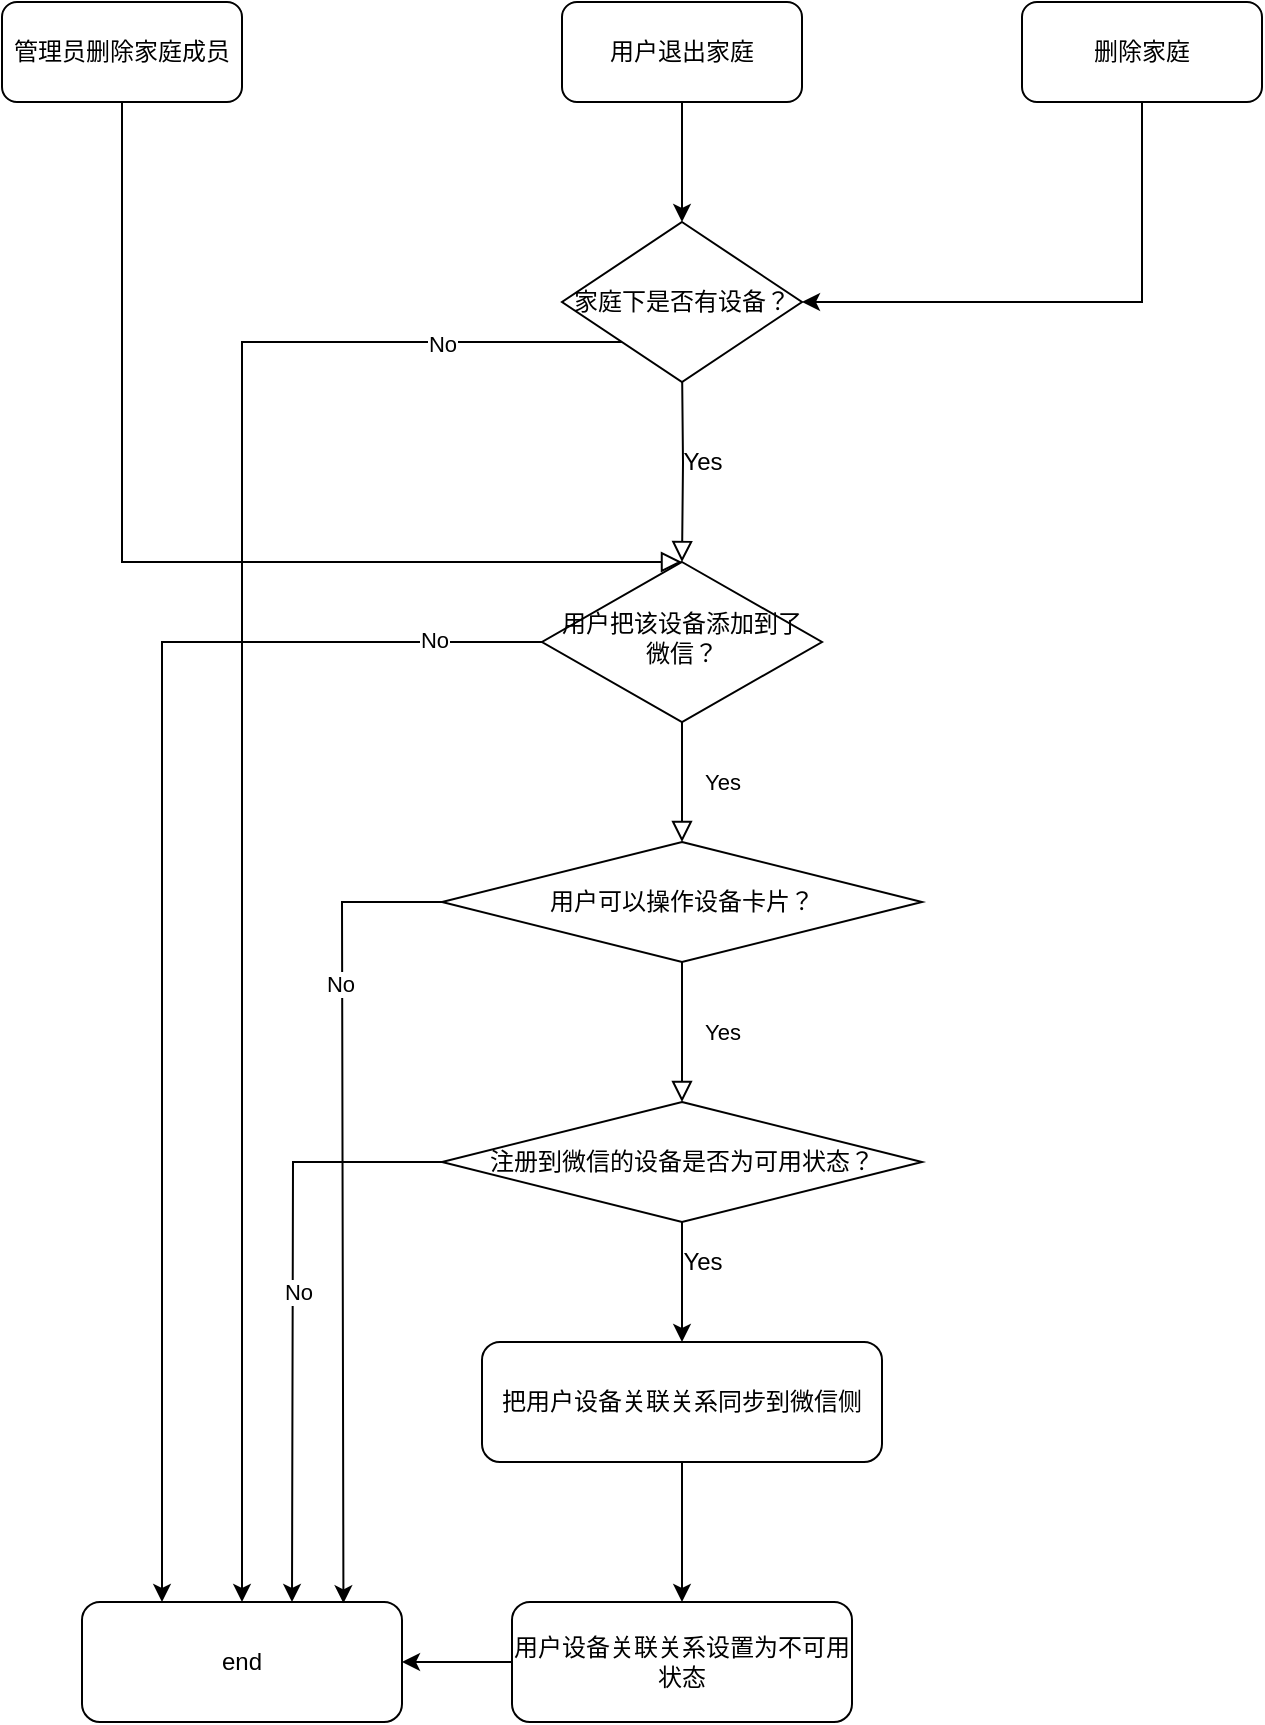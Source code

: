 <mxfile version="17.4.4" type="github" pages="5">
  <diagram id="C5RBs43oDa-KdzZeNtuy" name="删除退出家庭">
    <mxGraphModel dx="782" dy="513" grid="1" gridSize="10" guides="1" tooltips="1" connect="1" arrows="1" fold="1" page="1" pageScale="1" pageWidth="827" pageHeight="1169" math="0" shadow="0">
      <root>
        <mxCell id="WIyWlLk6GJQsqaUBKTNV-0" />
        <mxCell id="WIyWlLk6GJQsqaUBKTNV-1" parent="WIyWlLk6GJQsqaUBKTNV-0" />
        <mxCell id="WIyWlLk6GJQsqaUBKTNV-2" value="" style="rounded=0;html=1;jettySize=auto;orthogonalLoop=1;fontSize=11;endArrow=block;endFill=0;endSize=8;strokeWidth=1;shadow=0;labelBackgroundColor=none;edgeStyle=orthogonalEdgeStyle;" parent="WIyWlLk6GJQsqaUBKTNV-1" target="WIyWlLk6GJQsqaUBKTNV-6" edge="1">
          <mxGeometry relative="1" as="geometry">
            <mxPoint x="390" y="240" as="sourcePoint" />
          </mxGeometry>
        </mxCell>
        <mxCell id="WIyWlLk6GJQsqaUBKTNV-4" value="Yes" style="rounded=0;html=1;jettySize=auto;orthogonalLoop=1;fontSize=11;endArrow=block;endFill=0;endSize=8;strokeWidth=1;shadow=0;labelBackgroundColor=none;edgeStyle=orthogonalEdgeStyle;entryX=0.5;entryY=0;entryDx=0;entryDy=0;" parent="WIyWlLk6GJQsqaUBKTNV-1" source="WIyWlLk6GJQsqaUBKTNV-6" target="mwSsWJYTHsI-j-IHyEZh-3" edge="1">
          <mxGeometry y="20" relative="1" as="geometry">
            <mxPoint as="offset" />
            <mxPoint x="390" y="460" as="targetPoint" />
            <Array as="points" />
          </mxGeometry>
        </mxCell>
        <mxCell id="WIyWlLk6GJQsqaUBKTNV-6" value="用户把该设备添加到了微信？" style="rhombus;whiteSpace=wrap;html=1;shadow=0;fontFamily=Helvetica;fontSize=12;align=center;strokeWidth=1;spacing=6;spacingTop=-4;" parent="WIyWlLk6GJQsqaUBKTNV-1" vertex="1">
          <mxGeometry x="320" y="340" width="140" height="80" as="geometry" />
        </mxCell>
        <mxCell id="_pQ_e1QaEOG_pFHMruiR-2" value="" style="edgeStyle=orthogonalEdgeStyle;rounded=0;orthogonalLoop=1;jettySize=auto;html=1;" parent="WIyWlLk6GJQsqaUBKTNV-1" source="_pQ_e1QaEOG_pFHMruiR-0" edge="1">
          <mxGeometry relative="1" as="geometry">
            <mxPoint x="390" y="170" as="targetPoint" />
          </mxGeometry>
        </mxCell>
        <mxCell id="_pQ_e1QaEOG_pFHMruiR-0" value="用户退出家庭" style="rounded=1;whiteSpace=wrap;html=1;fontSize=12;glass=0;strokeWidth=1;shadow=0;" parent="WIyWlLk6GJQsqaUBKTNV-1" vertex="1">
          <mxGeometry x="330" y="60" width="120" height="50" as="geometry" />
        </mxCell>
        <mxCell id="_pQ_e1QaEOG_pFHMruiR-13" value="家庭下是否有设备？" style="rhombus;whiteSpace=wrap;html=1;" parent="WIyWlLk6GJQsqaUBKTNV-1" vertex="1">
          <mxGeometry x="330" y="170" width="120" height="80" as="geometry" />
        </mxCell>
        <mxCell id="_pQ_e1QaEOG_pFHMruiR-19" value="删除家庭" style="rounded=1;whiteSpace=wrap;html=1;fontSize=12;glass=0;strokeWidth=1;shadow=0;" parent="WIyWlLk6GJQsqaUBKTNV-1" vertex="1">
          <mxGeometry x="560" y="60" width="120" height="50" as="geometry" />
        </mxCell>
        <mxCell id="_pQ_e1QaEOG_pFHMruiR-27" value="" style="edgeStyle=orthogonalEdgeStyle;rounded=0;orthogonalLoop=1;jettySize=auto;html=1;exitX=0.5;exitY=1;exitDx=0;exitDy=0;entryX=0.5;entryY=0;entryDx=0;entryDy=0;" parent="WIyWlLk6GJQsqaUBKTNV-1" source="_pQ_e1QaEOG_pFHMruiR-41" target="_pQ_e1QaEOG_pFHMruiR-42" edge="1">
          <mxGeometry relative="1" as="geometry">
            <mxPoint x="395.0" y="770" as="sourcePoint" />
            <mxPoint x="390" y="848" as="targetPoint" />
            <Array as="points" />
          </mxGeometry>
        </mxCell>
        <mxCell id="_pQ_e1QaEOG_pFHMruiR-30" value="" style="edgeStyle=orthogonalEdgeStyle;rounded=0;orthogonalLoop=1;jettySize=auto;html=1;" parent="WIyWlLk6GJQsqaUBKTNV-1" source="_pQ_e1QaEOG_pFHMruiR-31" edge="1">
          <mxGeometry relative="1" as="geometry">
            <mxPoint x="195" y="860" as="targetPoint" />
          </mxGeometry>
        </mxCell>
        <mxCell id="mwSsWJYTHsI-j-IHyEZh-21" value="No" style="edgeLabel;html=1;align=center;verticalAlign=middle;resizable=0;points=[];" parent="_pQ_e1QaEOG_pFHMruiR-30" vertex="1" connectable="0">
          <mxGeometry x="-0.053" y="2" relative="1" as="geometry">
            <mxPoint as="offset" />
          </mxGeometry>
        </mxCell>
        <mxCell id="_pQ_e1QaEOG_pFHMruiR-31" value="注册到微信的设备是否&lt;span&gt;为可用状态？&lt;/span&gt;" style="rhombus;whiteSpace=wrap;html=1;" parent="WIyWlLk6GJQsqaUBKTNV-1" vertex="1">
          <mxGeometry x="270" y="610" width="240" height="60" as="geometry" />
        </mxCell>
        <mxCell id="_pQ_e1QaEOG_pFHMruiR-35" value="" style="endArrow=classic;html=1;rounded=0;entryX=1;entryY=0.5;entryDx=0;entryDy=0;exitX=0;exitY=0.5;exitDx=0;exitDy=0;" parent="WIyWlLk6GJQsqaUBKTNV-1" edge="1">
          <mxGeometry width="50" height="50" relative="1" as="geometry">
            <mxPoint x="315" y="890" as="sourcePoint" />
            <mxPoint x="250" y="890" as="targetPoint" />
          </mxGeometry>
        </mxCell>
        <mxCell id="_pQ_e1QaEOG_pFHMruiR-40" value="end" style="rounded=1;whiteSpace=wrap;html=1;" parent="WIyWlLk6GJQsqaUBKTNV-1" vertex="1">
          <mxGeometry x="90" y="860" width="160" height="60" as="geometry" />
        </mxCell>
        <mxCell id="_pQ_e1QaEOG_pFHMruiR-42" value="&lt;span&gt;用户设备关联关系设置为不可用状态&lt;/span&gt;" style="rounded=1;whiteSpace=wrap;html=1;" parent="WIyWlLk6GJQsqaUBKTNV-1" vertex="1">
          <mxGeometry x="305" y="860" width="170" height="60" as="geometry" />
        </mxCell>
        <mxCell id="mwSsWJYTHsI-j-IHyEZh-0" value="" style="rounded=0;html=1;jettySize=auto;orthogonalLoop=1;fontSize=11;endArrow=block;endFill=0;endSize=8;strokeWidth=1;shadow=0;labelBackgroundColor=none;edgeStyle=orthogonalEdgeStyle;entryX=0.5;entryY=0;entryDx=0;entryDy=0;exitX=0.5;exitY=1;exitDx=0;exitDy=0;" parent="WIyWlLk6GJQsqaUBKTNV-1" source="mwSsWJYTHsI-j-IHyEZh-1" target="WIyWlLk6GJQsqaUBKTNV-6" edge="1">
          <mxGeometry relative="1" as="geometry">
            <mxPoint x="265" y="270" as="targetPoint" />
            <Array as="points">
              <mxPoint x="110" y="340" />
            </Array>
          </mxGeometry>
        </mxCell>
        <mxCell id="mwSsWJYTHsI-j-IHyEZh-1" value="管理员删除家庭成员" style="rounded=1;whiteSpace=wrap;html=1;fontSize=12;glass=0;strokeWidth=1;shadow=0;" parent="WIyWlLk6GJQsqaUBKTNV-1" vertex="1">
          <mxGeometry x="50" y="60" width="120" height="50" as="geometry" />
        </mxCell>
        <mxCell id="_pQ_e1QaEOG_pFHMruiR-41" value="&lt;span&gt;把用户设备关联关系同步到微信侧&lt;/span&gt;" style="rounded=1;whiteSpace=wrap;html=1;" parent="WIyWlLk6GJQsqaUBKTNV-1" vertex="1">
          <mxGeometry x="290" y="730" width="200" height="60" as="geometry" />
        </mxCell>
        <mxCell id="mwSsWJYTHsI-j-IHyEZh-3" value="用户可以操作设备卡片？" style="rhombus;whiteSpace=wrap;html=1;" parent="WIyWlLk6GJQsqaUBKTNV-1" vertex="1">
          <mxGeometry x="270" y="480" width="240" height="60" as="geometry" />
        </mxCell>
        <mxCell id="mwSsWJYTHsI-j-IHyEZh-4" value="Yes" style="rounded=0;html=1;jettySize=auto;orthogonalLoop=1;fontSize=11;endArrow=block;endFill=0;endSize=8;strokeWidth=1;shadow=0;labelBackgroundColor=none;edgeStyle=orthogonalEdgeStyle;exitX=0.5;exitY=1;exitDx=0;exitDy=0;entryX=0.5;entryY=0;entryDx=0;entryDy=0;" parent="WIyWlLk6GJQsqaUBKTNV-1" source="mwSsWJYTHsI-j-IHyEZh-3" target="_pQ_e1QaEOG_pFHMruiR-31" edge="1">
          <mxGeometry y="20" relative="1" as="geometry">
            <mxPoint as="offset" />
            <mxPoint x="400" y="560" as="targetPoint" />
            <mxPoint x="400" y="430" as="sourcePoint" />
            <Array as="points">
              <mxPoint x="390" y="560" />
              <mxPoint x="390" y="560" />
            </Array>
          </mxGeometry>
        </mxCell>
        <mxCell id="mwSsWJYTHsI-j-IHyEZh-7" value="" style="endArrow=classic;html=1;rounded=0;exitX=0.5;exitY=1;exitDx=0;exitDy=0;entryX=0.5;entryY=0;entryDx=0;entryDy=0;" parent="WIyWlLk6GJQsqaUBKTNV-1" source="_pQ_e1QaEOG_pFHMruiR-31" target="_pQ_e1QaEOG_pFHMruiR-41" edge="1">
          <mxGeometry width="50" height="50" relative="1" as="geometry">
            <mxPoint x="420" y="690" as="sourcePoint" />
            <mxPoint x="470" y="640" as="targetPoint" />
          </mxGeometry>
        </mxCell>
        <mxCell id="mwSsWJYTHsI-j-IHyEZh-9" value="" style="endArrow=classic;html=1;rounded=0;exitX=0.5;exitY=1;exitDx=0;exitDy=0;entryX=1;entryY=0.5;entryDx=0;entryDy=0;" parent="WIyWlLk6GJQsqaUBKTNV-1" source="_pQ_e1QaEOG_pFHMruiR-19" target="_pQ_e1QaEOG_pFHMruiR-13" edge="1">
          <mxGeometry width="50" height="50" relative="1" as="geometry">
            <mxPoint x="420" y="290" as="sourcePoint" />
            <mxPoint x="470" y="240" as="targetPoint" />
            <Array as="points">
              <mxPoint x="620" y="210" />
            </Array>
          </mxGeometry>
        </mxCell>
        <mxCell id="mwSsWJYTHsI-j-IHyEZh-10" value="Yes" style="text;html=1;align=center;verticalAlign=middle;resizable=0;points=[];autosize=1;strokeColor=none;fillColor=none;" parent="WIyWlLk6GJQsqaUBKTNV-1" vertex="1">
          <mxGeometry x="385" y="280" width="30" height="20" as="geometry" />
        </mxCell>
        <mxCell id="mwSsWJYTHsI-j-IHyEZh-11" value="" style="endArrow=classic;html=1;rounded=0;entryX=0.5;entryY=0;entryDx=0;entryDy=0;exitX=0;exitY=1;exitDx=0;exitDy=0;" parent="WIyWlLk6GJQsqaUBKTNV-1" source="_pQ_e1QaEOG_pFHMruiR-13" target="_pQ_e1QaEOG_pFHMruiR-40" edge="1">
          <mxGeometry width="50" height="50" relative="1" as="geometry">
            <mxPoint x="420" y="390" as="sourcePoint" />
            <mxPoint x="470" y="340" as="targetPoint" />
            <Array as="points">
              <mxPoint x="320" y="230" />
              <mxPoint x="170" y="230" />
            </Array>
          </mxGeometry>
        </mxCell>
        <mxCell id="mwSsWJYTHsI-j-IHyEZh-17" value="No" style="edgeLabel;html=1;align=center;verticalAlign=middle;resizable=0;points=[];" parent="mwSsWJYTHsI-j-IHyEZh-11" vertex="1" connectable="0">
          <mxGeometry x="-0.78" y="1" relative="1" as="geometry">
            <mxPoint as="offset" />
          </mxGeometry>
        </mxCell>
        <mxCell id="mwSsWJYTHsI-j-IHyEZh-13" value="" style="endArrow=classic;html=1;rounded=0;exitX=0;exitY=0.5;exitDx=0;exitDy=0;entryX=0.817;entryY=0.011;entryDx=0;entryDy=0;entryPerimeter=0;" parent="WIyWlLk6GJQsqaUBKTNV-1" source="mwSsWJYTHsI-j-IHyEZh-3" target="_pQ_e1QaEOG_pFHMruiR-40" edge="1">
          <mxGeometry width="50" height="50" relative="1" as="geometry">
            <mxPoint x="420" y="740" as="sourcePoint" />
            <mxPoint x="470" y="690" as="targetPoint" />
            <Array as="points">
              <mxPoint x="220" y="510" />
            </Array>
          </mxGeometry>
        </mxCell>
        <mxCell id="mwSsWJYTHsI-j-IHyEZh-19" value="No" style="edgeLabel;html=1;align=center;verticalAlign=middle;resizable=0;points=[];" parent="mwSsWJYTHsI-j-IHyEZh-13" vertex="1" connectable="0">
          <mxGeometry x="-0.547" y="-1" relative="1" as="geometry">
            <mxPoint as="offset" />
          </mxGeometry>
        </mxCell>
        <mxCell id="mwSsWJYTHsI-j-IHyEZh-15" value="" style="endArrow=classic;html=1;rounded=0;exitX=0;exitY=0.5;exitDx=0;exitDy=0;entryX=0.25;entryY=0;entryDx=0;entryDy=0;" parent="WIyWlLk6GJQsqaUBKTNV-1" source="WIyWlLk6GJQsqaUBKTNV-6" target="_pQ_e1QaEOG_pFHMruiR-40" edge="1">
          <mxGeometry width="50" height="50" relative="1" as="geometry">
            <mxPoint x="420" y="640" as="sourcePoint" />
            <mxPoint x="470" y="590" as="targetPoint" />
            <Array as="points">
              <mxPoint x="130" y="380" />
            </Array>
          </mxGeometry>
        </mxCell>
        <mxCell id="mwSsWJYTHsI-j-IHyEZh-18" value="No" style="edgeLabel;html=1;align=center;verticalAlign=middle;resizable=0;points=[];" parent="mwSsWJYTHsI-j-IHyEZh-15" vertex="1" connectable="0">
          <mxGeometry x="-0.839" y="-1" relative="1" as="geometry">
            <mxPoint as="offset" />
          </mxGeometry>
        </mxCell>
        <mxCell id="mwSsWJYTHsI-j-IHyEZh-22" value="Yes" style="text;html=1;align=center;verticalAlign=middle;resizable=0;points=[];autosize=1;strokeColor=none;fillColor=none;" parent="WIyWlLk6GJQsqaUBKTNV-1" vertex="1">
          <mxGeometry x="385" y="680" width="30" height="20" as="geometry" />
        </mxCell>
      </root>
    </mxGraphModel>
  </diagram>
  <diagram id="TbTuktDpPzWPJ1on0Ahq" name="撤回注销或被驳回">
    <mxGraphModel dx="782" dy="513" grid="1" gridSize="10" guides="1" tooltips="1" connect="1" arrows="1" fold="1" page="1" pageScale="1" pageWidth="827" pageHeight="1169" math="0" shadow="0">
      <root>
        <mxCell id="xnfBkbnaAbSrt4galfbC-0" />
        <mxCell id="xnfBkbnaAbSrt4galfbC-1" parent="xnfBkbnaAbSrt4galfbC-0" />
        <mxCell id="ZQ5sLWQPbgrIGB6cAGuS-0" value="" style="rounded=0;html=1;jettySize=auto;orthogonalLoop=1;fontSize=11;endArrow=block;endFill=0;endSize=8;strokeWidth=1;shadow=0;labelBackgroundColor=none;edgeStyle=orthogonalEdgeStyle;exitX=0.5;exitY=1;exitDx=0;exitDy=0;" parent="xnfBkbnaAbSrt4galfbC-1" source="ZQ5sLWQPbgrIGB6cAGuS-4" target="ZQ5sLWQPbgrIGB6cAGuS-2" edge="1">
          <mxGeometry relative="1" as="geometry">
            <mxPoint x="430" y="960" as="sourcePoint" />
          </mxGeometry>
        </mxCell>
        <mxCell id="ZQ5sLWQPbgrIGB6cAGuS-1" value="Yes" style="rounded=0;html=1;jettySize=auto;orthogonalLoop=1;fontSize=11;endArrow=block;endFill=0;endSize=8;strokeWidth=1;shadow=0;labelBackgroundColor=none;edgeStyle=orthogonalEdgeStyle;entryX=0.5;entryY=0;entryDx=0;entryDy=0;" parent="xnfBkbnaAbSrt4galfbC-1" source="ZQ5sLWQPbgrIGB6cAGuS-2" target="ZQ5sLWQPbgrIGB6cAGuS-16" edge="1">
          <mxGeometry y="20" relative="1" as="geometry">
            <mxPoint as="offset" />
            <mxPoint x="430" y="1180" as="targetPoint" />
            <Array as="points" />
          </mxGeometry>
        </mxCell>
        <mxCell id="ZQ5sLWQPbgrIGB6cAGuS-2" value="用户把该设备添加到了微信？" style="rhombus;whiteSpace=wrap;html=1;shadow=0;fontFamily=Helvetica;fontSize=12;align=center;strokeWidth=1;spacing=6;spacingTop=-4;" parent="xnfBkbnaAbSrt4galfbC-1" vertex="1">
          <mxGeometry x="360" y="1060" width="140" height="80" as="geometry" />
        </mxCell>
        <mxCell id="ZQ5sLWQPbgrIGB6cAGuS-4" value="用户申请注销后主动撤回或者被驳回" style="rounded=1;whiteSpace=wrap;html=1;fontSize=12;glass=0;strokeWidth=1;shadow=0;" parent="xnfBkbnaAbSrt4galfbC-1" vertex="1">
          <mxGeometry x="360" y="920" width="140" height="60" as="geometry" />
        </mxCell>
        <mxCell id="ZQ5sLWQPbgrIGB6cAGuS-6" value="" style="edgeStyle=orthogonalEdgeStyle;rounded=0;orthogonalLoop=1;jettySize=auto;html=1;exitX=0.5;exitY=1;exitDx=0;exitDy=0;entryX=0.5;entryY=0;entryDx=0;entryDy=0;" parent="xnfBkbnaAbSrt4galfbC-1" source="ZQ5sLWQPbgrIGB6cAGuS-15" target="ZQ5sLWQPbgrIGB6cAGuS-12" edge="1">
          <mxGeometry relative="1" as="geometry">
            <mxPoint x="435.0" y="1490" as="sourcePoint" />
            <mxPoint x="430" y="1568" as="targetPoint" />
            <Array as="points" />
          </mxGeometry>
        </mxCell>
        <mxCell id="ZQ5sLWQPbgrIGB6cAGuS-9" value="注册到微信的设备是否&lt;span&gt;为可用状态？&lt;/span&gt;" style="rhombus;whiteSpace=wrap;html=1;" parent="xnfBkbnaAbSrt4galfbC-1" vertex="1">
          <mxGeometry x="310" y="1330" width="240" height="60" as="geometry" />
        </mxCell>
        <mxCell id="ZQ5sLWQPbgrIGB6cAGuS-10" value="" style="endArrow=classic;html=1;rounded=0;entryX=1;entryY=0.5;entryDx=0;entryDy=0;exitX=0;exitY=0.5;exitDx=0;exitDy=0;" parent="xnfBkbnaAbSrt4galfbC-1" edge="1">
          <mxGeometry width="50" height="50" relative="1" as="geometry">
            <mxPoint x="355" y="1610" as="sourcePoint" />
            <mxPoint x="290" y="1610" as="targetPoint" />
          </mxGeometry>
        </mxCell>
        <mxCell id="ZQ5sLWQPbgrIGB6cAGuS-11" value="end" style="rounded=1;whiteSpace=wrap;html=1;" parent="xnfBkbnaAbSrt4galfbC-1" vertex="1">
          <mxGeometry x="130" y="1580" width="160" height="60" as="geometry" />
        </mxCell>
        <mxCell id="ZQ5sLWQPbgrIGB6cAGuS-12" value="&lt;span&gt;用户设备关联关系设置为可用状态&lt;/span&gt;" style="rounded=1;whiteSpace=wrap;html=1;" parent="xnfBkbnaAbSrt4galfbC-1" vertex="1">
          <mxGeometry x="345" y="1580" width="170" height="60" as="geometry" />
        </mxCell>
        <mxCell id="ZQ5sLWQPbgrIGB6cAGuS-15" value="&lt;span&gt;把用户设备关联关系同步到微信侧&lt;/span&gt;" style="rounded=1;whiteSpace=wrap;html=1;" parent="xnfBkbnaAbSrt4galfbC-1" vertex="1">
          <mxGeometry x="330" y="1450" width="200" height="60" as="geometry" />
        </mxCell>
        <mxCell id="ZQ5sLWQPbgrIGB6cAGuS-16" value="用户可以操作设备卡片？" style="rhombus;whiteSpace=wrap;html=1;" parent="xnfBkbnaAbSrt4galfbC-1" vertex="1">
          <mxGeometry x="310" y="1200" width="240" height="60" as="geometry" />
        </mxCell>
        <mxCell id="ZQ5sLWQPbgrIGB6cAGuS-18" value="" style="endArrow=classic;html=1;rounded=0;exitX=0.5;exitY=1;exitDx=0;exitDy=0;entryX=0.5;entryY=0;entryDx=0;entryDy=0;" parent="xnfBkbnaAbSrt4galfbC-1" source="ZQ5sLWQPbgrIGB6cAGuS-9" target="ZQ5sLWQPbgrIGB6cAGuS-15" edge="1">
          <mxGeometry width="50" height="50" relative="1" as="geometry">
            <mxPoint x="460" y="1410" as="sourcePoint" />
            <mxPoint x="510" y="1360" as="targetPoint" />
          </mxGeometry>
        </mxCell>
        <mxCell id="ZQ5sLWQPbgrIGB6cAGuS-22" value="" style="endArrow=classic;html=1;rounded=0;exitX=0;exitY=0.5;exitDx=0;exitDy=0;entryX=0.817;entryY=0.011;entryDx=0;entryDy=0;entryPerimeter=0;" parent="xnfBkbnaAbSrt4galfbC-1" source="ZQ5sLWQPbgrIGB6cAGuS-16" target="ZQ5sLWQPbgrIGB6cAGuS-11" edge="1">
          <mxGeometry width="50" height="50" relative="1" as="geometry">
            <mxPoint x="460" y="1460" as="sourcePoint" />
            <mxPoint x="510" y="1410" as="targetPoint" />
            <Array as="points">
              <mxPoint x="260" y="1230" />
            </Array>
          </mxGeometry>
        </mxCell>
        <mxCell id="ZQ5sLWQPbgrIGB6cAGuS-23" value="Yes" style="edgeLabel;html=1;align=center;verticalAlign=middle;resizable=0;points=[];" parent="ZQ5sLWQPbgrIGB6cAGuS-22" vertex="1" connectable="0">
          <mxGeometry x="-0.547" y="-1" relative="1" as="geometry">
            <mxPoint as="offset" />
          </mxGeometry>
        </mxCell>
        <mxCell id="ZQ5sLWQPbgrIGB6cAGuS-24" value="" style="endArrow=classic;html=1;rounded=0;exitX=0;exitY=0.5;exitDx=0;exitDy=0;entryX=0.25;entryY=0;entryDx=0;entryDy=0;" parent="xnfBkbnaAbSrt4galfbC-1" source="ZQ5sLWQPbgrIGB6cAGuS-2" target="ZQ5sLWQPbgrIGB6cAGuS-11" edge="1">
          <mxGeometry width="50" height="50" relative="1" as="geometry">
            <mxPoint x="460" y="1360" as="sourcePoint" />
            <mxPoint x="510" y="1310" as="targetPoint" />
            <Array as="points">
              <mxPoint x="170" y="1100" />
            </Array>
          </mxGeometry>
        </mxCell>
        <mxCell id="ZQ5sLWQPbgrIGB6cAGuS-25" value="No" style="edgeLabel;html=1;align=center;verticalAlign=middle;resizable=0;points=[];" parent="ZQ5sLWQPbgrIGB6cAGuS-24" vertex="1" connectable="0">
          <mxGeometry x="-0.839" y="-1" relative="1" as="geometry">
            <mxPoint as="offset" />
          </mxGeometry>
        </mxCell>
        <mxCell id="ZQ5sLWQPbgrIGB6cAGuS-26" value="No" style="text;html=1;align=center;verticalAlign=middle;resizable=0;points=[];autosize=1;strokeColor=none;fillColor=none;" parent="xnfBkbnaAbSrt4galfbC-1" vertex="1">
          <mxGeometry x="425" y="1400" width="30" height="20" as="geometry" />
        </mxCell>
        <mxCell id="ZQ5sLWQPbgrIGB6cAGuS-27" value="" style="endArrow=classic;html=1;rounded=0;exitX=0;exitY=0.5;exitDx=0;exitDy=0;entryX=0.5;entryY=0;entryDx=0;entryDy=0;" parent="xnfBkbnaAbSrt4galfbC-1" source="ZQ5sLWQPbgrIGB6cAGuS-9" target="ZQ5sLWQPbgrIGB6cAGuS-11" edge="1">
          <mxGeometry width="50" height="50" relative="1" as="geometry">
            <mxPoint x="380" y="1430" as="sourcePoint" />
            <mxPoint x="430" y="1380" as="targetPoint" />
            <Array as="points">
              <mxPoint x="210" y="1360" />
            </Array>
          </mxGeometry>
        </mxCell>
        <mxCell id="ZQ5sLWQPbgrIGB6cAGuS-28" value="Yes" style="edgeLabel;html=1;align=center;verticalAlign=middle;resizable=0;points=[];" parent="ZQ5sLWQPbgrIGB6cAGuS-27" vertex="1" connectable="0">
          <mxGeometry x="0.248" y="1" relative="1" as="geometry">
            <mxPoint as="offset" />
          </mxGeometry>
        </mxCell>
        <mxCell id="ZQ5sLWQPbgrIGB6cAGuS-29" value="No" style="text;html=1;align=center;verticalAlign=middle;resizable=0;points=[];autosize=1;strokeColor=none;fillColor=none;" parent="xnfBkbnaAbSrt4galfbC-1" vertex="1">
          <mxGeometry x="399" y="1280" width="30" height="20" as="geometry" />
        </mxCell>
        <mxCell id="ZQ5sLWQPbgrIGB6cAGuS-30" value="" style="endArrow=classic;html=1;rounded=0;exitX=0.5;exitY=1;exitDx=0;exitDy=0;entryX=0.5;entryY=0;entryDx=0;entryDy=0;" parent="xnfBkbnaAbSrt4galfbC-1" source="ZQ5sLWQPbgrIGB6cAGuS-16" target="ZQ5sLWQPbgrIGB6cAGuS-9" edge="1">
          <mxGeometry width="50" height="50" relative="1" as="geometry">
            <mxPoint x="380" y="1290" as="sourcePoint" />
            <mxPoint x="430" y="1240" as="targetPoint" />
          </mxGeometry>
        </mxCell>
      </root>
    </mxGraphModel>
  </diagram>
  <diagram id="HTFeCkir3lPyPk4nvGHC" name="设备状态变更">
    <mxGraphModel dx="1609" dy="513" grid="1" gridSize="10" guides="1" tooltips="1" connect="1" arrows="1" fold="1" page="1" pageScale="1" pageWidth="827" pageHeight="1169" math="0" shadow="0">
      <root>
        <mxCell id="0" />
        <mxCell id="1" parent="0" />
        <mxCell id="9eau8agvKqASeif3AoJr-1" value="设备解绑事件（单个）" style="rounded=1;whiteSpace=wrap;html=1;" parent="1" vertex="1">
          <mxGeometry x="400" y="200" width="160" height="40" as="geometry" />
        </mxCell>
        <mxCell id="9eau8agvKqASeif3AoJr-2" value="设备家庭信息修改（单个）" style="rounded=1;whiteSpace=wrap;html=1;" parent="1" vertex="1">
          <mxGeometry x="640" y="200" width="160" height="40" as="geometry" />
        </mxCell>
        <mxCell id="9eau8agvKqASeif3AoJr-3" value="设备解绑事件（批量）" style="rounded=1;whiteSpace=wrap;html=1;" parent="1" vertex="1">
          <mxGeometry x="-82.5" y="200" width="160" height="40" as="geometry" />
        </mxCell>
        <mxCell id="9eau8agvKqASeif3AoJr-4" value="设备家庭信息修改（批量）" style="rounded=1;whiteSpace=wrap;html=1;" parent="1" vertex="1">
          <mxGeometry x="160" y="200" width="160" height="40" as="geometry" />
        </mxCell>
        <mxCell id="9eau8agvKqASeif3AoJr-5" value="" style="edgeStyle=orthogonalEdgeStyle;rounded=0;orthogonalLoop=1;jettySize=auto;html=1;entryX=0.25;entryY=0;entryDx=0;entryDy=0;" parent="1" source="9eau8agvKqASeif3AoJr-7" target="9eau8agvKqASeif3AoJr-29" edge="1">
          <mxGeometry relative="1" as="geometry">
            <mxPoint x="240" y="930" as="targetPoint" />
            <Array as="points">
              <mxPoint x="240" y="810" />
              <mxPoint x="450" y="810" />
            </Array>
          </mxGeometry>
        </mxCell>
        <mxCell id="9eau8agvKqASeif3AoJr-6" value="" style="edgeStyle=orthogonalEdgeStyle;rounded=0;orthogonalLoop=1;jettySize=auto;html=1;startArrow=none;" parent="1" source="9eau8agvKqASeif3AoJr-16" target="9eau8agvKqASeif3AoJr-13" edge="1">
          <mxGeometry relative="1" as="geometry">
            <Array as="points">
              <mxPoint x="110" y="440" />
            </Array>
          </mxGeometry>
        </mxCell>
        <mxCell id="9eau8agvKqASeif3AoJr-7" value="设备是否被注册到微信设备卡片" style="rhombus;whiteSpace=wrap;html=1;" parent="1" vertex="1">
          <mxGeometry x="135" y="400" width="210" height="80" as="geometry" />
        </mxCell>
        <mxCell id="9eau8agvKqASeif3AoJr-8" value="" style="endArrow=classic;html=1;rounded=0;exitX=0.5;exitY=1;exitDx=0;exitDy=0;entryX=0.5;entryY=0;entryDx=0;entryDy=0;" parent="1" source="9eau8agvKqASeif3AoJr-3" edge="1" target="9eau8agvKqASeif3AoJr-16">
          <mxGeometry width="50" height="50" relative="1" as="geometry">
            <mxPoint x="387.5" y="240" as="sourcePoint" />
            <mxPoint x="-2" y="390" as="targetPoint" />
          </mxGeometry>
        </mxCell>
        <mxCell id="9eau8agvKqASeif3AoJr-9" value="" style="endArrow=classic;html=1;rounded=0;exitX=0.5;exitY=1;exitDx=0;exitDy=0;" parent="1" source="9eau8agvKqASeif3AoJr-4" target="9eau8agvKqASeif3AoJr-7" edge="1">
          <mxGeometry width="50" height="50" relative="1" as="geometry">
            <mxPoint x="380" y="240" as="sourcePoint" />
            <mxPoint x="430" y="190" as="targetPoint" />
          </mxGeometry>
        </mxCell>
        <mxCell id="9eau8agvKqASeif3AoJr-10" value="" style="endArrow=classic;html=1;rounded=0;exitX=0.5;exitY=1;exitDx=0;exitDy=0;entryX=0.5;entryY=0;entryDx=0;entryDy=0;" parent="1" source="9eau8agvKqASeif3AoJr-1" target="9eau8agvKqASeif3AoJr-14" edge="1">
          <mxGeometry width="50" height="50" relative="1" as="geometry">
            <mxPoint x="380" y="240" as="sourcePoint" />
            <mxPoint x="430" y="190" as="targetPoint" />
          </mxGeometry>
        </mxCell>
        <mxCell id="9eau8agvKqASeif3AoJr-11" value="" style="endArrow=classic;html=1;rounded=0;exitX=0.5;exitY=1;exitDx=0;exitDy=0;entryX=0.5;entryY=0;entryDx=0;entryDy=0;" parent="1" source="9eau8agvKqASeif3AoJr-2" target="9eau8agvKqASeif3AoJr-15" edge="1">
          <mxGeometry width="50" height="50" relative="1" as="geometry">
            <mxPoint x="380" y="240" as="sourcePoint" />
            <mxPoint x="430" y="190" as="targetPoint" />
          </mxGeometry>
        </mxCell>
        <mxCell id="9eau8agvKqASeif3AoJr-12" value="Yes" style="text;html=1;align=center;verticalAlign=middle;resizable=0;points=[];autosize=1;strokeColor=none;fillColor=none;" parent="1" vertex="1">
          <mxGeometry x="245" y="720" width="30" height="20" as="geometry" />
        </mxCell>
        <mxCell id="9eau8agvKqASeif3AoJr-13" value="end" style="whiteSpace=wrap;html=1;" parent="1" vertex="1">
          <mxGeometry x="50" y="640" width="120" height="60" as="geometry" />
        </mxCell>
        <mxCell id="9eau8agvKqASeif3AoJr-14" value="设备是否被注册到微信设备卡片" style="rhombus;whiteSpace=wrap;html=1;" parent="1" vertex="1">
          <mxGeometry x="387.5" y="400" width="185" height="80" as="geometry" />
        </mxCell>
        <mxCell id="9eau8agvKqASeif3AoJr-15" value="设备是否被注册到微信设备卡片" style="rhombus;whiteSpace=wrap;html=1;" parent="1" vertex="1">
          <mxGeometry x="630" y="400" width="180" height="80" as="geometry" />
        </mxCell>
        <mxCell id="9eau8agvKqASeif3AoJr-16" value="设备是否被注册到微信设备卡片" style="rhombus;whiteSpace=wrap;html=1;" parent="1" vertex="1">
          <mxGeometry x="-100" y="400" width="195" height="80" as="geometry" />
        </mxCell>
        <mxCell id="9eau8agvKqASeif3AoJr-17" value="No" style="text;html=1;align=center;verticalAlign=middle;resizable=0;points=[];autosize=1;strokeColor=none;fillColor=none;" parent="1" vertex="1">
          <mxGeometry x="75" y="570" width="30" height="20" as="geometry" />
        </mxCell>
        <mxCell id="9eau8agvKqASeif3AoJr-18" value="" style="edgeStyle=orthogonalEdgeStyle;rounded=0;orthogonalLoop=1;jettySize=auto;html=1;startArrow=none;" parent="1" target="9eau8agvKqASeif3AoJr-19" edge="1">
          <mxGeometry relative="1" as="geometry">
            <mxPoint x="345.0" y="440" as="sourcePoint" />
            <Array as="points">
              <mxPoint x="350" y="440" />
            </Array>
          </mxGeometry>
        </mxCell>
        <mxCell id="9eau8agvKqASeif3AoJr-19" value="end" style="whiteSpace=wrap;html=1;" parent="1" vertex="1">
          <mxGeometry x="290" y="640" width="120" height="60" as="geometry" />
        </mxCell>
        <mxCell id="9eau8agvKqASeif3AoJr-20" value="" style="edgeStyle=orthogonalEdgeStyle;rounded=0;orthogonalLoop=1;jettySize=auto;html=1;startArrow=none;" parent="1" target="9eau8agvKqASeif3AoJr-21" edge="1">
          <mxGeometry relative="1" as="geometry">
            <mxPoint x="575.0" y="440" as="sourcePoint" />
            <Array as="points">
              <mxPoint x="580" y="440" />
            </Array>
          </mxGeometry>
        </mxCell>
        <mxCell id="9eau8agvKqASeif3AoJr-21" value="end" style="whiteSpace=wrap;html=1;" parent="1" vertex="1">
          <mxGeometry x="520" y="640" width="120" height="60" as="geometry" />
        </mxCell>
        <mxCell id="9eau8agvKqASeif3AoJr-22" value="No" style="text;html=1;align=center;verticalAlign=middle;resizable=0;points=[];autosize=1;strokeColor=none;fillColor=none;" parent="1" vertex="1">
          <mxGeometry x="545" y="570" width="30" height="20" as="geometry" />
        </mxCell>
        <mxCell id="9eau8agvKqASeif3AoJr-23" value="end" style="whiteSpace=wrap;html=1;" parent="1" vertex="1">
          <mxGeometry x="755" y="640" width="120" height="60" as="geometry" />
        </mxCell>
        <mxCell id="9eau8agvKqASeif3AoJr-24" value="No" style="text;html=1;align=center;verticalAlign=middle;resizable=0;points=[];autosize=1;strokeColor=none;fillColor=none;" parent="1" vertex="1">
          <mxGeometry x="785" y="570" width="30" height="20" as="geometry" />
        </mxCell>
        <mxCell id="9eau8agvKqASeif3AoJr-25" value="" style="edgeStyle=orthogonalEdgeStyle;rounded=0;orthogonalLoop=1;jettySize=auto;html=1;entryX=0;entryY=0.5;entryDx=0;entryDy=0;" parent="1" target="9eau8agvKqASeif3AoJr-29" edge="1">
          <mxGeometry relative="1" as="geometry">
            <mxPoint x="-1" y="480" as="sourcePoint" />
            <mxPoint x="-1" y="930" as="targetPoint" />
            <Array as="points">
              <mxPoint x="-1" y="900" />
            </Array>
          </mxGeometry>
        </mxCell>
        <mxCell id="9eau8agvKqASeif3AoJr-26" value="Yes" style="text;html=1;align=center;verticalAlign=middle;resizable=0;points=[];autosize=1;strokeColor=none;fillColor=none;" parent="1" vertex="1">
          <mxGeometry y="720" width="30" height="20" as="geometry" />
        </mxCell>
        <mxCell id="9eau8agvKqASeif3AoJr-27" value="" style="edgeStyle=orthogonalEdgeStyle;rounded=0;orthogonalLoop=1;jettySize=auto;html=1;" parent="1" target="9eau8agvKqASeif3AoJr-29" edge="1">
          <mxGeometry relative="1" as="geometry">
            <mxPoint x="480" y="480" as="sourcePoint" />
          </mxGeometry>
        </mxCell>
        <mxCell id="9eau8agvKqASeif3AoJr-28" value="" style="edgeStyle=orthogonalEdgeStyle;rounded=0;orthogonalLoop=1;jettySize=auto;html=1;" parent="1" source="9eau8agvKqASeif3AoJr-29" target="9eau8agvKqASeif3AoJr-41" edge="1">
          <mxGeometry relative="1" as="geometry" />
        </mxCell>
        <mxCell id="9eau8agvKqASeif3AoJr-29" value="查询用户添加设备卡片信息" style="whiteSpace=wrap;html=1;" parent="1" vertex="1">
          <mxGeometry x="420" y="870" width="120" height="60" as="geometry" />
        </mxCell>
        <mxCell id="9eau8agvKqASeif3AoJr-30" value="Yes" style="text;html=1;align=center;verticalAlign=middle;resizable=0;points=[];autosize=1;strokeColor=none;fillColor=none;" parent="1" vertex="1">
          <mxGeometry x="485" y="720" width="30" height="20" as="geometry" />
        </mxCell>
        <mxCell id="9eau8agvKqASeif3AoJr-31" value="" style="edgeStyle=orthogonalEdgeStyle;rounded=0;orthogonalLoop=1;jettySize=auto;html=1;entryX=1;entryY=0.5;entryDx=0;entryDy=0;" parent="1" target="9eau8agvKqASeif3AoJr-29" edge="1">
          <mxGeometry relative="1" as="geometry">
            <mxPoint x="720" y="480" as="sourcePoint" />
            <mxPoint x="720" y="910" as="targetPoint" />
            <Array as="points">
              <mxPoint x="720" y="900" />
            </Array>
          </mxGeometry>
        </mxCell>
        <mxCell id="9eau8agvKqASeif3AoJr-32" value="Yes" style="text;html=1;align=center;verticalAlign=middle;resizable=0;points=[];autosize=1;strokeColor=none;fillColor=none;" parent="1" vertex="1">
          <mxGeometry x="725" y="720" width="30" height="20" as="geometry" />
        </mxCell>
        <mxCell id="9eau8agvKqASeif3AoJr-33" value="" style="edgeStyle=orthogonalEdgeStyle;rounded=0;orthogonalLoop=1;jettySize=auto;html=1;exitX=0.5;exitY=1;exitDx=0;exitDy=0;" parent="1" source="9eau8agvKqASeif3AoJr-34" target="9eau8agvKqASeif3AoJr-37" edge="1">
          <mxGeometry relative="1" as="geometry">
            <mxPoint x="480" y="1420" as="sourcePoint" />
          </mxGeometry>
        </mxCell>
        <mxCell id="9eau8agvKqASeif3AoJr-34" value="把状态为可用状态的用户设备关联关系同步到微信侧" style="whiteSpace=wrap;html=1;" parent="1" vertex="1">
          <mxGeometry x="400" y="1330" width="160" height="80" as="geometry" />
        </mxCell>
        <mxCell id="9eau8agvKqASeif3AoJr-35" value="" style="edgeStyle=orthogonalEdgeStyle;rounded=0;orthogonalLoop=1;jettySize=auto;html=1;startArrow=none;" parent="1" edge="1">
          <mxGeometry relative="1" as="geometry">
            <mxPoint x="810.0" y="440" as="sourcePoint" />
            <Array as="points">
              <mxPoint x="815" y="440" />
            </Array>
            <mxPoint x="815" y="640" as="targetPoint" />
          </mxGeometry>
        </mxCell>
        <mxCell id="9eau8agvKqASeif3AoJr-36" value="No" style="text;html=1;align=center;verticalAlign=middle;resizable=0;points=[];autosize=1;strokeColor=none;fillColor=none;" parent="1" vertex="1">
          <mxGeometry x="85" y="580" width="30" height="20" as="geometry" />
        </mxCell>
        <mxCell id="9eau8agvKqASeif3AoJr-37" value="把本地用户设备关联关系置为不可用状态" style="whiteSpace=wrap;html=1;" parent="1" vertex="1">
          <mxGeometry x="400" y="1490" width="160" height="80" as="geometry" />
        </mxCell>
        <mxCell id="9eau8agvKqASeif3AoJr-38" value="" style="edgeStyle=orthogonalEdgeStyle;rounded=0;orthogonalLoop=1;jettySize=auto;html=1;" parent="1" source="9eau8agvKqASeif3AoJr-41" target="9eau8agvKqASeif3AoJr-43" edge="1">
          <mxGeometry relative="1" as="geometry" />
        </mxCell>
        <mxCell id="9eau8agvKqASeif3AoJr-39" value="No" style="edgeLabel;html=1;align=center;verticalAlign=middle;resizable=0;points=[];" parent="9eau8agvKqASeif3AoJr-38" vertex="1" connectable="0">
          <mxGeometry x="0.236" y="-2" relative="1" as="geometry">
            <mxPoint as="offset" />
          </mxGeometry>
        </mxCell>
        <mxCell id="9eau8agvKqASeif3AoJr-40" value="" style="edgeStyle=orthogonalEdgeStyle;rounded=0;orthogonalLoop=1;jettySize=auto;html=1;" parent="1" source="9eau8agvKqASeif3AoJr-41" target="9eau8agvKqASeif3AoJr-45" edge="1">
          <mxGeometry relative="1" as="geometry" />
        </mxCell>
        <mxCell id="9eau8agvKqASeif3AoJr-41" value="是否存在用户添加设备到设备微信卡片？" style="rhombus;whiteSpace=wrap;html=1;" parent="1" vertex="1">
          <mxGeometry x="360" y="1000" width="240" height="80" as="geometry" />
        </mxCell>
        <mxCell id="9eau8agvKqASeif3AoJr-42" value="Yes" style="text;html=1;align=center;verticalAlign=middle;resizable=0;points=[];autosize=1;strokeColor=none;fillColor=none;" parent="1" vertex="1">
          <mxGeometry x="485" y="1100" width="30" height="20" as="geometry" />
        </mxCell>
        <mxCell id="9eau8agvKqASeif3AoJr-43" value="end" style="whiteSpace=wrap;html=1;" parent="1" vertex="1">
          <mxGeometry x="135" y="1500" width="120" height="60" as="geometry" />
        </mxCell>
        <mxCell id="9eau8agvKqASeif3AoJr-44" value="" style="endArrow=classic;html=1;rounded=0;entryX=1;entryY=0.5;entryDx=0;entryDy=0;exitX=0;exitY=0.5;exitDx=0;exitDy=0;" parent="1" source="9eau8agvKqASeif3AoJr-37" target="9eau8agvKqASeif3AoJr-43" edge="1">
          <mxGeometry width="50" height="50" relative="1" as="geometry">
            <mxPoint x="440" y="1560" as="sourcePoint" />
            <mxPoint x="490" y="1510" as="targetPoint" />
          </mxGeometry>
        </mxCell>
        <mxCell id="9eau8agvKqASeif3AoJr-45" value="用户添加设备卡片状态是可用？" style="rhombus;whiteSpace=wrap;html=1;" parent="1" vertex="1">
          <mxGeometry x="360" y="1160" width="240" height="80" as="geometry" />
        </mxCell>
        <mxCell id="9eau8agvKqASeif3AoJr-46" value="" style="endArrow=classic;html=1;rounded=0;" parent="1" target="9eau8agvKqASeif3AoJr-34" edge="1">
          <mxGeometry width="50" height="50" relative="1" as="geometry">
            <mxPoint x="480" y="1240" as="sourcePoint" />
            <mxPoint x="510" y="1210" as="targetPoint" />
          </mxGeometry>
        </mxCell>
        <mxCell id="9eau8agvKqASeif3AoJr-47" value="" style="endArrow=classic;html=1;rounded=0;exitX=1;exitY=0.5;exitDx=0;exitDy=0;entryX=1;entryY=0.5;entryDx=0;entryDy=0;" parent="1" source="9eau8agvKqASeif3AoJr-45" target="9eau8agvKqASeif3AoJr-41" edge="1">
          <mxGeometry width="50" height="50" relative="1" as="geometry">
            <mxPoint x="460" y="1260" as="sourcePoint" />
            <mxPoint x="670" y="1040" as="targetPoint" />
            <Array as="points">
              <mxPoint x="670" y="1200" />
              <mxPoint x="670" y="1040" />
            </Array>
          </mxGeometry>
        </mxCell>
        <mxCell id="9eau8agvKqASeif3AoJr-48" value="No" style="edgeLabel;html=1;align=center;verticalAlign=middle;resizable=0;points=[];" parent="9eau8agvKqASeif3AoJr-47" vertex="1" connectable="0">
          <mxGeometry x="-0.069" y="1" relative="1" as="geometry">
            <mxPoint as="offset" />
          </mxGeometry>
        </mxCell>
        <mxCell id="9eau8agvKqASeif3AoJr-49" value="Yes" style="text;html=1;align=center;verticalAlign=middle;resizable=0;points=[];autosize=1;strokeColor=none;fillColor=none;" parent="1" vertex="1">
          <mxGeometry x="475" y="1270" width="30" height="20" as="geometry" />
        </mxCell>
      </root>
    </mxGraphModel>
  </diagram>
  <diagram id="5_1ja_2OBQyPq9Wt_PJu" name="设备状态变更新">
    <mxGraphModel dx="1944" dy="733" grid="1" gridSize="10" guides="1" tooltips="1" connect="1" arrows="1" fold="1" page="1" pageScale="1" pageWidth="827" pageHeight="1169" math="0" shadow="0">
      <root>
        <mxCell id="0" />
        <mxCell id="1" parent="0" />
        <mxCell id="o43FSoy_OmyfSq_FZUJw-110" value="设备解绑事件（单个）" style="rounded=1;whiteSpace=wrap;html=1;" parent="1" vertex="1">
          <mxGeometry x="410" y="210" width="160" height="40" as="geometry" />
        </mxCell>
        <mxCell id="o43FSoy_OmyfSq_FZUJw-111" value="设备家庭信息修改（单个）" style="rounded=1;whiteSpace=wrap;html=1;" parent="1" vertex="1">
          <mxGeometry x="650" y="210" width="160" height="40" as="geometry" />
        </mxCell>
        <mxCell id="o43FSoy_OmyfSq_FZUJw-112" value="设备解绑事件（批量）" style="rounded=1;whiteSpace=wrap;html=1;" parent="1" vertex="1">
          <mxGeometry x="-62.5" y="210" width="160" height="40" as="geometry" />
        </mxCell>
        <mxCell id="o43FSoy_OmyfSq_FZUJw-113" value="设备家庭信息修改（批量）" style="rounded=1;whiteSpace=wrap;html=1;" parent="1" vertex="1">
          <mxGeometry x="170" y="210" width="160" height="40" as="geometry" />
        </mxCell>
        <mxCell id="o43FSoy_OmyfSq_FZUJw-114" value="" style="edgeStyle=orthogonalEdgeStyle;rounded=0;orthogonalLoop=1;jettySize=auto;html=1;entryX=0.25;entryY=0;entryDx=0;entryDy=0;" parent="1" source="o43FSoy_OmyfSq_FZUJw-116" target="o43FSoy_OmyfSq_FZUJw-138" edge="1">
          <mxGeometry relative="1" as="geometry">
            <mxPoint x="250" y="940" as="targetPoint" />
            <Array as="points">
              <mxPoint x="250" y="820" />
              <mxPoint x="460" y="820" />
            </Array>
          </mxGeometry>
        </mxCell>
        <mxCell id="o43FSoy_OmyfSq_FZUJw-115" value="" style="edgeStyle=orthogonalEdgeStyle;rounded=0;orthogonalLoop=1;jettySize=auto;html=1;startArrow=none;" parent="1" source="o43FSoy_OmyfSq_FZUJw-125" target="o43FSoy_OmyfSq_FZUJw-122" edge="1">
          <mxGeometry relative="1" as="geometry">
            <Array as="points">
              <mxPoint x="120" y="450" />
            </Array>
          </mxGeometry>
        </mxCell>
        <mxCell id="o43FSoy_OmyfSq_FZUJw-116" value="设备是否被注册到微信设备卡片" style="rhombus;whiteSpace=wrap;html=1;" parent="1" vertex="1">
          <mxGeometry x="145" y="410" width="210" height="80" as="geometry" />
        </mxCell>
        <mxCell id="o43FSoy_OmyfSq_FZUJw-117" value="" style="endArrow=classic;html=1;rounded=0;exitX=0.5;exitY=1;exitDx=0;exitDy=0;entryX=0.452;entryY=0;entryDx=0;entryDy=0;entryPerimeter=0;" parent="1" source="o43FSoy_OmyfSq_FZUJw-112" edge="1">
          <mxGeometry width="50" height="50" relative="1" as="geometry">
            <mxPoint x="397.5" y="250" as="sourcePoint" />
            <mxPoint x="15.64" y="410" as="targetPoint" />
          </mxGeometry>
        </mxCell>
        <mxCell id="o43FSoy_OmyfSq_FZUJw-118" value="" style="endArrow=classic;html=1;rounded=0;exitX=0.5;exitY=1;exitDx=0;exitDy=0;" parent="1" source="o43FSoy_OmyfSq_FZUJw-113" target="o43FSoy_OmyfSq_FZUJw-116" edge="1">
          <mxGeometry width="50" height="50" relative="1" as="geometry">
            <mxPoint x="390" y="250" as="sourcePoint" />
            <mxPoint x="440" y="200" as="targetPoint" />
          </mxGeometry>
        </mxCell>
        <mxCell id="o43FSoy_OmyfSq_FZUJw-119" value="" style="endArrow=classic;html=1;rounded=0;exitX=0.5;exitY=1;exitDx=0;exitDy=0;entryX=0.5;entryY=0;entryDx=0;entryDy=0;" parent="1" source="o43FSoy_OmyfSq_FZUJw-110" target="o43FSoy_OmyfSq_FZUJw-123" edge="1">
          <mxGeometry width="50" height="50" relative="1" as="geometry">
            <mxPoint x="390" y="250" as="sourcePoint" />
            <mxPoint x="440" y="200" as="targetPoint" />
          </mxGeometry>
        </mxCell>
        <mxCell id="o43FSoy_OmyfSq_FZUJw-120" value="" style="endArrow=classic;html=1;rounded=0;exitX=0.5;exitY=1;exitDx=0;exitDy=0;entryX=0.5;entryY=0;entryDx=0;entryDy=0;" parent="1" source="o43FSoy_OmyfSq_FZUJw-111" target="o43FSoy_OmyfSq_FZUJw-124" edge="1">
          <mxGeometry width="50" height="50" relative="1" as="geometry">
            <mxPoint x="390" y="250" as="sourcePoint" />
            <mxPoint x="440" y="200" as="targetPoint" />
          </mxGeometry>
        </mxCell>
        <mxCell id="o43FSoy_OmyfSq_FZUJw-121" value="Yes" style="text;html=1;align=center;verticalAlign=middle;resizable=0;points=[];autosize=1;strokeColor=none;fillColor=none;" parent="1" vertex="1">
          <mxGeometry x="255" y="730" width="30" height="20" as="geometry" />
        </mxCell>
        <mxCell id="o43FSoy_OmyfSq_FZUJw-122" value="end" style="whiteSpace=wrap;html=1;" parent="1" vertex="1">
          <mxGeometry x="60" y="650" width="120" height="60" as="geometry" />
        </mxCell>
        <mxCell id="o43FSoy_OmyfSq_FZUJw-123" value="设备是否被注册到微信设备卡片" style="rhombus;whiteSpace=wrap;html=1;" parent="1" vertex="1">
          <mxGeometry x="397.5" y="410" width="185" height="80" as="geometry" />
        </mxCell>
        <mxCell id="o43FSoy_OmyfSq_FZUJw-124" value="设备是否被注册到微信设备卡片" style="rhombus;whiteSpace=wrap;html=1;" parent="1" vertex="1">
          <mxGeometry x="640" y="410" width="180" height="80" as="geometry" />
        </mxCell>
        <mxCell id="o43FSoy_OmyfSq_FZUJw-125" value="设备是否被注册到微信设备卡片" style="rhombus;whiteSpace=wrap;html=1;" parent="1" vertex="1">
          <mxGeometry x="-80" y="410" width="195" height="80" as="geometry" />
        </mxCell>
        <mxCell id="o43FSoy_OmyfSq_FZUJw-126" value="No" style="text;html=1;align=center;verticalAlign=middle;resizable=0;points=[];autosize=1;strokeColor=none;fillColor=none;" parent="1" vertex="1">
          <mxGeometry x="85" y="580" width="30" height="20" as="geometry" />
        </mxCell>
        <mxCell id="o43FSoy_OmyfSq_FZUJw-127" value="" style="edgeStyle=orthogonalEdgeStyle;rounded=0;orthogonalLoop=1;jettySize=auto;html=1;startArrow=none;" parent="1" target="o43FSoy_OmyfSq_FZUJw-128" edge="1">
          <mxGeometry relative="1" as="geometry">
            <mxPoint x="355.0" y="450" as="sourcePoint" />
            <Array as="points">
              <mxPoint x="360" y="450" />
            </Array>
          </mxGeometry>
        </mxCell>
        <mxCell id="o43FSoy_OmyfSq_FZUJw-128" value="end" style="whiteSpace=wrap;html=1;" parent="1" vertex="1">
          <mxGeometry x="300" y="650" width="120" height="60" as="geometry" />
        </mxCell>
        <mxCell id="o43FSoy_OmyfSq_FZUJw-129" value="" style="edgeStyle=orthogonalEdgeStyle;rounded=0;orthogonalLoop=1;jettySize=auto;html=1;startArrow=none;" parent="1" target="o43FSoy_OmyfSq_FZUJw-130" edge="1">
          <mxGeometry relative="1" as="geometry">
            <mxPoint x="585.0" y="450" as="sourcePoint" />
            <Array as="points">
              <mxPoint x="590" y="450" />
            </Array>
          </mxGeometry>
        </mxCell>
        <mxCell id="o43FSoy_OmyfSq_FZUJw-130" value="end" style="whiteSpace=wrap;html=1;" parent="1" vertex="1">
          <mxGeometry x="530" y="650" width="120" height="60" as="geometry" />
        </mxCell>
        <mxCell id="o43FSoy_OmyfSq_FZUJw-131" value="No" style="text;html=1;align=center;verticalAlign=middle;resizable=0;points=[];autosize=1;strokeColor=none;fillColor=none;" parent="1" vertex="1">
          <mxGeometry x="555" y="580" width="30" height="20" as="geometry" />
        </mxCell>
        <mxCell id="o43FSoy_OmyfSq_FZUJw-132" value="end" style="whiteSpace=wrap;html=1;" parent="1" vertex="1">
          <mxGeometry x="765" y="650" width="120" height="60" as="geometry" />
        </mxCell>
        <mxCell id="o43FSoy_OmyfSq_FZUJw-133" value="No" style="text;html=1;align=center;verticalAlign=middle;resizable=0;points=[];autosize=1;strokeColor=none;fillColor=none;" parent="1" vertex="1">
          <mxGeometry x="795" y="580" width="30" height="20" as="geometry" />
        </mxCell>
        <mxCell id="o43FSoy_OmyfSq_FZUJw-134" value="" style="edgeStyle=orthogonalEdgeStyle;rounded=0;orthogonalLoop=1;jettySize=auto;html=1;entryX=0;entryY=0.5;entryDx=0;entryDy=0;" parent="1" target="o43FSoy_OmyfSq_FZUJw-138" edge="1">
          <mxGeometry relative="1" as="geometry">
            <mxPoint x="9" y="490" as="sourcePoint" />
            <mxPoint x="9" y="940" as="targetPoint" />
            <Array as="points">
              <mxPoint x="9" y="910" />
            </Array>
          </mxGeometry>
        </mxCell>
        <mxCell id="o43FSoy_OmyfSq_FZUJw-135" value="Yes" style="text;html=1;align=center;verticalAlign=middle;resizable=0;points=[];autosize=1;strokeColor=none;fillColor=none;" parent="1" vertex="1">
          <mxGeometry x="10" y="730" width="30" height="20" as="geometry" />
        </mxCell>
        <mxCell id="o43FSoy_OmyfSq_FZUJw-136" value="" style="edgeStyle=orthogonalEdgeStyle;rounded=0;orthogonalLoop=1;jettySize=auto;html=1;" parent="1" target="o43FSoy_OmyfSq_FZUJw-138" edge="1">
          <mxGeometry relative="1" as="geometry">
            <mxPoint x="490" y="490" as="sourcePoint" />
          </mxGeometry>
        </mxCell>
        <mxCell id="o43FSoy_OmyfSq_FZUJw-137" value="" style="edgeStyle=orthogonalEdgeStyle;rounded=0;orthogonalLoop=1;jettySize=auto;html=1;" parent="1" source="o43FSoy_OmyfSq_FZUJw-138" target="o43FSoy_OmyfSq_FZUJw-149" edge="1">
          <mxGeometry relative="1" as="geometry" />
        </mxCell>
        <mxCell id="o43FSoy_OmyfSq_FZUJw-138" value="查询用户添加设备卡片信息" style="whiteSpace=wrap;html=1;" parent="1" vertex="1">
          <mxGeometry x="430" y="880" width="120" height="60" as="geometry" />
        </mxCell>
        <mxCell id="o43FSoy_OmyfSq_FZUJw-139" value="Yes" style="text;html=1;align=center;verticalAlign=middle;resizable=0;points=[];autosize=1;strokeColor=none;fillColor=none;" parent="1" vertex="1">
          <mxGeometry x="495" y="730" width="30" height="20" as="geometry" />
        </mxCell>
        <mxCell id="o43FSoy_OmyfSq_FZUJw-140" value="" style="edgeStyle=orthogonalEdgeStyle;rounded=0;orthogonalLoop=1;jettySize=auto;html=1;entryX=1;entryY=0.5;entryDx=0;entryDy=0;" parent="1" target="o43FSoy_OmyfSq_FZUJw-138" edge="1">
          <mxGeometry relative="1" as="geometry">
            <mxPoint x="730" y="490" as="sourcePoint" />
            <mxPoint x="730" y="920" as="targetPoint" />
            <Array as="points">
              <mxPoint x="730" y="910" />
            </Array>
          </mxGeometry>
        </mxCell>
        <mxCell id="o43FSoy_OmyfSq_FZUJw-141" value="Yes" style="text;html=1;align=center;verticalAlign=middle;resizable=0;points=[];autosize=1;strokeColor=none;fillColor=none;" parent="1" vertex="1">
          <mxGeometry x="735" y="730" width="30" height="20" as="geometry" />
        </mxCell>
        <mxCell id="o43FSoy_OmyfSq_FZUJw-142" value="" style="edgeStyle=orthogonalEdgeStyle;rounded=0;orthogonalLoop=1;jettySize=auto;html=1;exitX=0.5;exitY=1;exitDx=0;exitDy=0;" parent="1" source="o43FSoy_OmyfSq_FZUJw-143" target="o43FSoy_OmyfSq_FZUJw-145" edge="1">
          <mxGeometry relative="1" as="geometry">
            <mxPoint x="490" y="1430" as="sourcePoint" />
          </mxGeometry>
        </mxCell>
        <mxCell id="o43FSoy_OmyfSq_FZUJw-143" value="把状态为可用状态的用户设备关联关系同步到微信侧，设置为不可用状态" style="whiteSpace=wrap;html=1;" parent="1" vertex="1">
          <mxGeometry x="410" y="1340" width="160" height="80" as="geometry" />
        </mxCell>
        <mxCell id="o43FSoy_OmyfSq_FZUJw-144" value="" style="edgeStyle=orthogonalEdgeStyle;rounded=0;orthogonalLoop=1;jettySize=auto;html=1;startArrow=none;" parent="1" edge="1">
          <mxGeometry relative="1" as="geometry">
            <mxPoint x="820.0" y="450" as="sourcePoint" />
            <Array as="points">
              <mxPoint x="825" y="450" />
            </Array>
            <mxPoint x="825" y="650" as="targetPoint" />
          </mxGeometry>
        </mxCell>
        <mxCell id="o43FSoy_OmyfSq_FZUJw-145" value="把本地用户设备关联关系置为不可用状态" style="whiteSpace=wrap;html=1;" parent="1" vertex="1">
          <mxGeometry x="410" y="1500" width="160" height="80" as="geometry" />
        </mxCell>
        <mxCell id="o43FSoy_OmyfSq_FZUJw-146" value="" style="edgeStyle=orthogonalEdgeStyle;rounded=0;orthogonalLoop=1;jettySize=auto;html=1;" parent="1" source="o43FSoy_OmyfSq_FZUJw-149" target="o43FSoy_OmyfSq_FZUJw-151" edge="1">
          <mxGeometry relative="1" as="geometry" />
        </mxCell>
        <mxCell id="o43FSoy_OmyfSq_FZUJw-147" value="No" style="edgeLabel;html=1;align=center;verticalAlign=middle;resizable=0;points=[];" parent="o43FSoy_OmyfSq_FZUJw-146" vertex="1" connectable="0">
          <mxGeometry x="0.236" y="-2" relative="1" as="geometry">
            <mxPoint as="offset" />
          </mxGeometry>
        </mxCell>
        <mxCell id="o43FSoy_OmyfSq_FZUJw-148" value="" style="edgeStyle=orthogonalEdgeStyle;rounded=0;orthogonalLoop=1;jettySize=auto;html=1;" parent="1" source="o43FSoy_OmyfSq_FZUJw-149" target="o43FSoy_OmyfSq_FZUJw-153" edge="1">
          <mxGeometry relative="1" as="geometry" />
        </mxCell>
        <mxCell id="o43FSoy_OmyfSq_FZUJw-149" value="是否存在用户添加设备到设备微信卡片？" style="rhombus;whiteSpace=wrap;html=1;" parent="1" vertex="1">
          <mxGeometry x="370" y="1010" width="240" height="80" as="geometry" />
        </mxCell>
        <mxCell id="o43FSoy_OmyfSq_FZUJw-150" value="Yes" style="text;html=1;align=center;verticalAlign=middle;resizable=0;points=[];autosize=1;strokeColor=none;fillColor=none;" parent="1" vertex="1">
          <mxGeometry x="495" y="1110" width="30" height="20" as="geometry" />
        </mxCell>
        <mxCell id="o43FSoy_OmyfSq_FZUJw-151" value="end" style="whiteSpace=wrap;html=1;" parent="1" vertex="1">
          <mxGeometry x="145" y="1510" width="120" height="60" as="geometry" />
        </mxCell>
        <mxCell id="o43FSoy_OmyfSq_FZUJw-153" value="用户添加设备卡片状态是可用？" style="rhombus;whiteSpace=wrap;html=1;" parent="1" vertex="1">
          <mxGeometry x="370" y="1170" width="240" height="80" as="geometry" />
        </mxCell>
        <mxCell id="o43FSoy_OmyfSq_FZUJw-154" value="" style="endArrow=classic;html=1;rounded=0;" parent="1" target="o43FSoy_OmyfSq_FZUJw-143" edge="1">
          <mxGeometry width="50" height="50" relative="1" as="geometry">
            <mxPoint x="490" y="1250.0" as="sourcePoint" />
            <mxPoint x="520" y="1220" as="targetPoint" />
          </mxGeometry>
        </mxCell>
        <mxCell id="o43FSoy_OmyfSq_FZUJw-155" value="" style="endArrow=classic;html=1;rounded=0;exitX=1;exitY=0.5;exitDx=0;exitDy=0;entryX=1;entryY=0.5;entryDx=0;entryDy=0;" parent="1" source="o43FSoy_OmyfSq_FZUJw-153" target="o43FSoy_OmyfSq_FZUJw-149" edge="1">
          <mxGeometry width="50" height="50" relative="1" as="geometry">
            <mxPoint x="470" y="1270" as="sourcePoint" />
            <mxPoint x="680" y="1050" as="targetPoint" />
            <Array as="points">
              <mxPoint x="680" y="1210" />
              <mxPoint x="680" y="1050" />
            </Array>
          </mxGeometry>
        </mxCell>
        <mxCell id="o43FSoy_OmyfSq_FZUJw-156" value="No" style="edgeLabel;html=1;align=center;verticalAlign=middle;resizable=0;points=[];" parent="o43FSoy_OmyfSq_FZUJw-155" vertex="1" connectable="0">
          <mxGeometry x="-0.069" y="1" relative="1" as="geometry">
            <mxPoint as="offset" />
          </mxGeometry>
        </mxCell>
        <mxCell id="o43FSoy_OmyfSq_FZUJw-157" value="Yes" style="text;html=1;align=center;verticalAlign=middle;resizable=0;points=[];autosize=1;strokeColor=none;fillColor=none;" parent="1" vertex="1">
          <mxGeometry x="485" y="1280" width="30" height="20" as="geometry" />
        </mxCell>
        <mxCell id="o43FSoy_OmyfSq_FZUJw-158" value="设备转移事件" style="rounded=1;whiteSpace=wrap;html=1;" parent="1" vertex="1">
          <mxGeometry x="-292.5" y="210" width="160" height="40" as="geometry" />
        </mxCell>
        <mxCell id="o43FSoy_OmyfSq_FZUJw-159" value="" style="edgeStyle=orthogonalEdgeStyle;rounded=0;orthogonalLoop=1;jettySize=auto;html=1;startArrow=none;" parent="1" source="o43FSoy_OmyfSq_FZUJw-162" target="o43FSoy_OmyfSq_FZUJw-161" edge="1">
          <mxGeometry relative="1" as="geometry">
            <Array as="points">
              <mxPoint x="-110" y="450" />
            </Array>
          </mxGeometry>
        </mxCell>
        <mxCell id="o43FSoy_OmyfSq_FZUJw-160" value="" style="endArrow=classic;html=1;rounded=0;exitX=0.5;exitY=1;exitDx=0;exitDy=0;entryX=0.452;entryY=0;entryDx=0;entryDy=0;entryPerimeter=0;" parent="1" source="o43FSoy_OmyfSq_FZUJw-158" edge="1">
          <mxGeometry width="50" height="50" relative="1" as="geometry">
            <mxPoint x="167.5" y="250" as="sourcePoint" />
            <mxPoint x="-214.36" y="410" as="targetPoint" />
          </mxGeometry>
        </mxCell>
        <mxCell id="o43FSoy_OmyfSq_FZUJw-161" value="end" style="whiteSpace=wrap;html=1;" parent="1" vertex="1">
          <mxGeometry x="-170" y="650" width="120" height="60" as="geometry" />
        </mxCell>
        <mxCell id="o43FSoy_OmyfSq_FZUJw-162" value="设备是否被注册到微信设备卡片" style="rhombus;whiteSpace=wrap;html=1;" parent="1" vertex="1">
          <mxGeometry x="-310" y="410" width="195" height="80" as="geometry" />
        </mxCell>
        <mxCell id="o43FSoy_OmyfSq_FZUJw-163" value="No" style="text;html=1;align=center;verticalAlign=middle;resizable=0;points=[];autosize=1;strokeColor=none;fillColor=none;" parent="1" vertex="1">
          <mxGeometry x="-145" y="580" width="30" height="20" as="geometry" />
        </mxCell>
        <mxCell id="o43FSoy_OmyfSq_FZUJw-164" value="Yes" style="text;html=1;align=center;verticalAlign=middle;resizable=0;points=[];autosize=1;strokeColor=none;fillColor=none;" parent="1" vertex="1">
          <mxGeometry x="-220" y="730" width="30" height="20" as="geometry" />
        </mxCell>
        <mxCell id="o43FSoy_OmyfSq_FZUJw-165" value="" style="edgeStyle=orthogonalEdgeStyle;rounded=0;orthogonalLoop=1;jettySize=auto;html=1;entryX=0;entryY=0;entryDx=0;entryDy=0;" parent="1" target="o43FSoy_OmyfSq_FZUJw-138" edge="1">
          <mxGeometry relative="1" as="geometry">
            <mxPoint x="-210" y="490" as="sourcePoint" />
            <mxPoint x="211" y="910" as="targetPoint" />
            <Array as="points">
              <mxPoint x="-210" y="880" />
            </Array>
          </mxGeometry>
        </mxCell>
        <mxCell id="o43FSoy_OmyfSq_FZUJw-166" value="No" style="text;html=1;align=center;verticalAlign=middle;resizable=0;points=[];autosize=1;strokeColor=none;fillColor=none;" parent="1" vertex="1">
          <mxGeometry x="355" y="570" width="30" height="20" as="geometry" />
        </mxCell>
        <mxCell id="miwg5lEgAK4DcnwGNJXC-1" value="" style="endArrow=classic;html=1;rounded=0;exitX=1;exitY=0.5;exitDx=0;exitDy=0;entryX=0.782;entryY=0.225;entryDx=0;entryDy=0;entryPerimeter=0;" edge="1" parent="1" source="o43FSoy_OmyfSq_FZUJw-145" target="o43FSoy_OmyfSq_FZUJw-149">
          <mxGeometry width="50" height="50" relative="1" as="geometry">
            <mxPoint x="570" y="1370" as="sourcePoint" />
            <mxPoint x="610" y="980" as="targetPoint" />
            <Array as="points">
              <mxPoint x="640" y="1540" />
              <mxPoint x="640" y="1028" />
            </Array>
          </mxGeometry>
        </mxCell>
      </root>
    </mxGraphModel>
  </diagram>
  <diagram id="iUl8u5EodhLYMQqsJAu2" name="Page-5">
    <mxGraphModel dx="782" dy="513" grid="1" gridSize="10" guides="1" tooltips="1" connect="1" arrows="1" fold="1" page="1" pageScale="1" pageWidth="827" pageHeight="1169" math="0" shadow="0">
      <root>
        <mxCell id="0" />
        <mxCell id="1" parent="0" />
      </root>
    </mxGraphModel>
  </diagram>
</mxfile>

